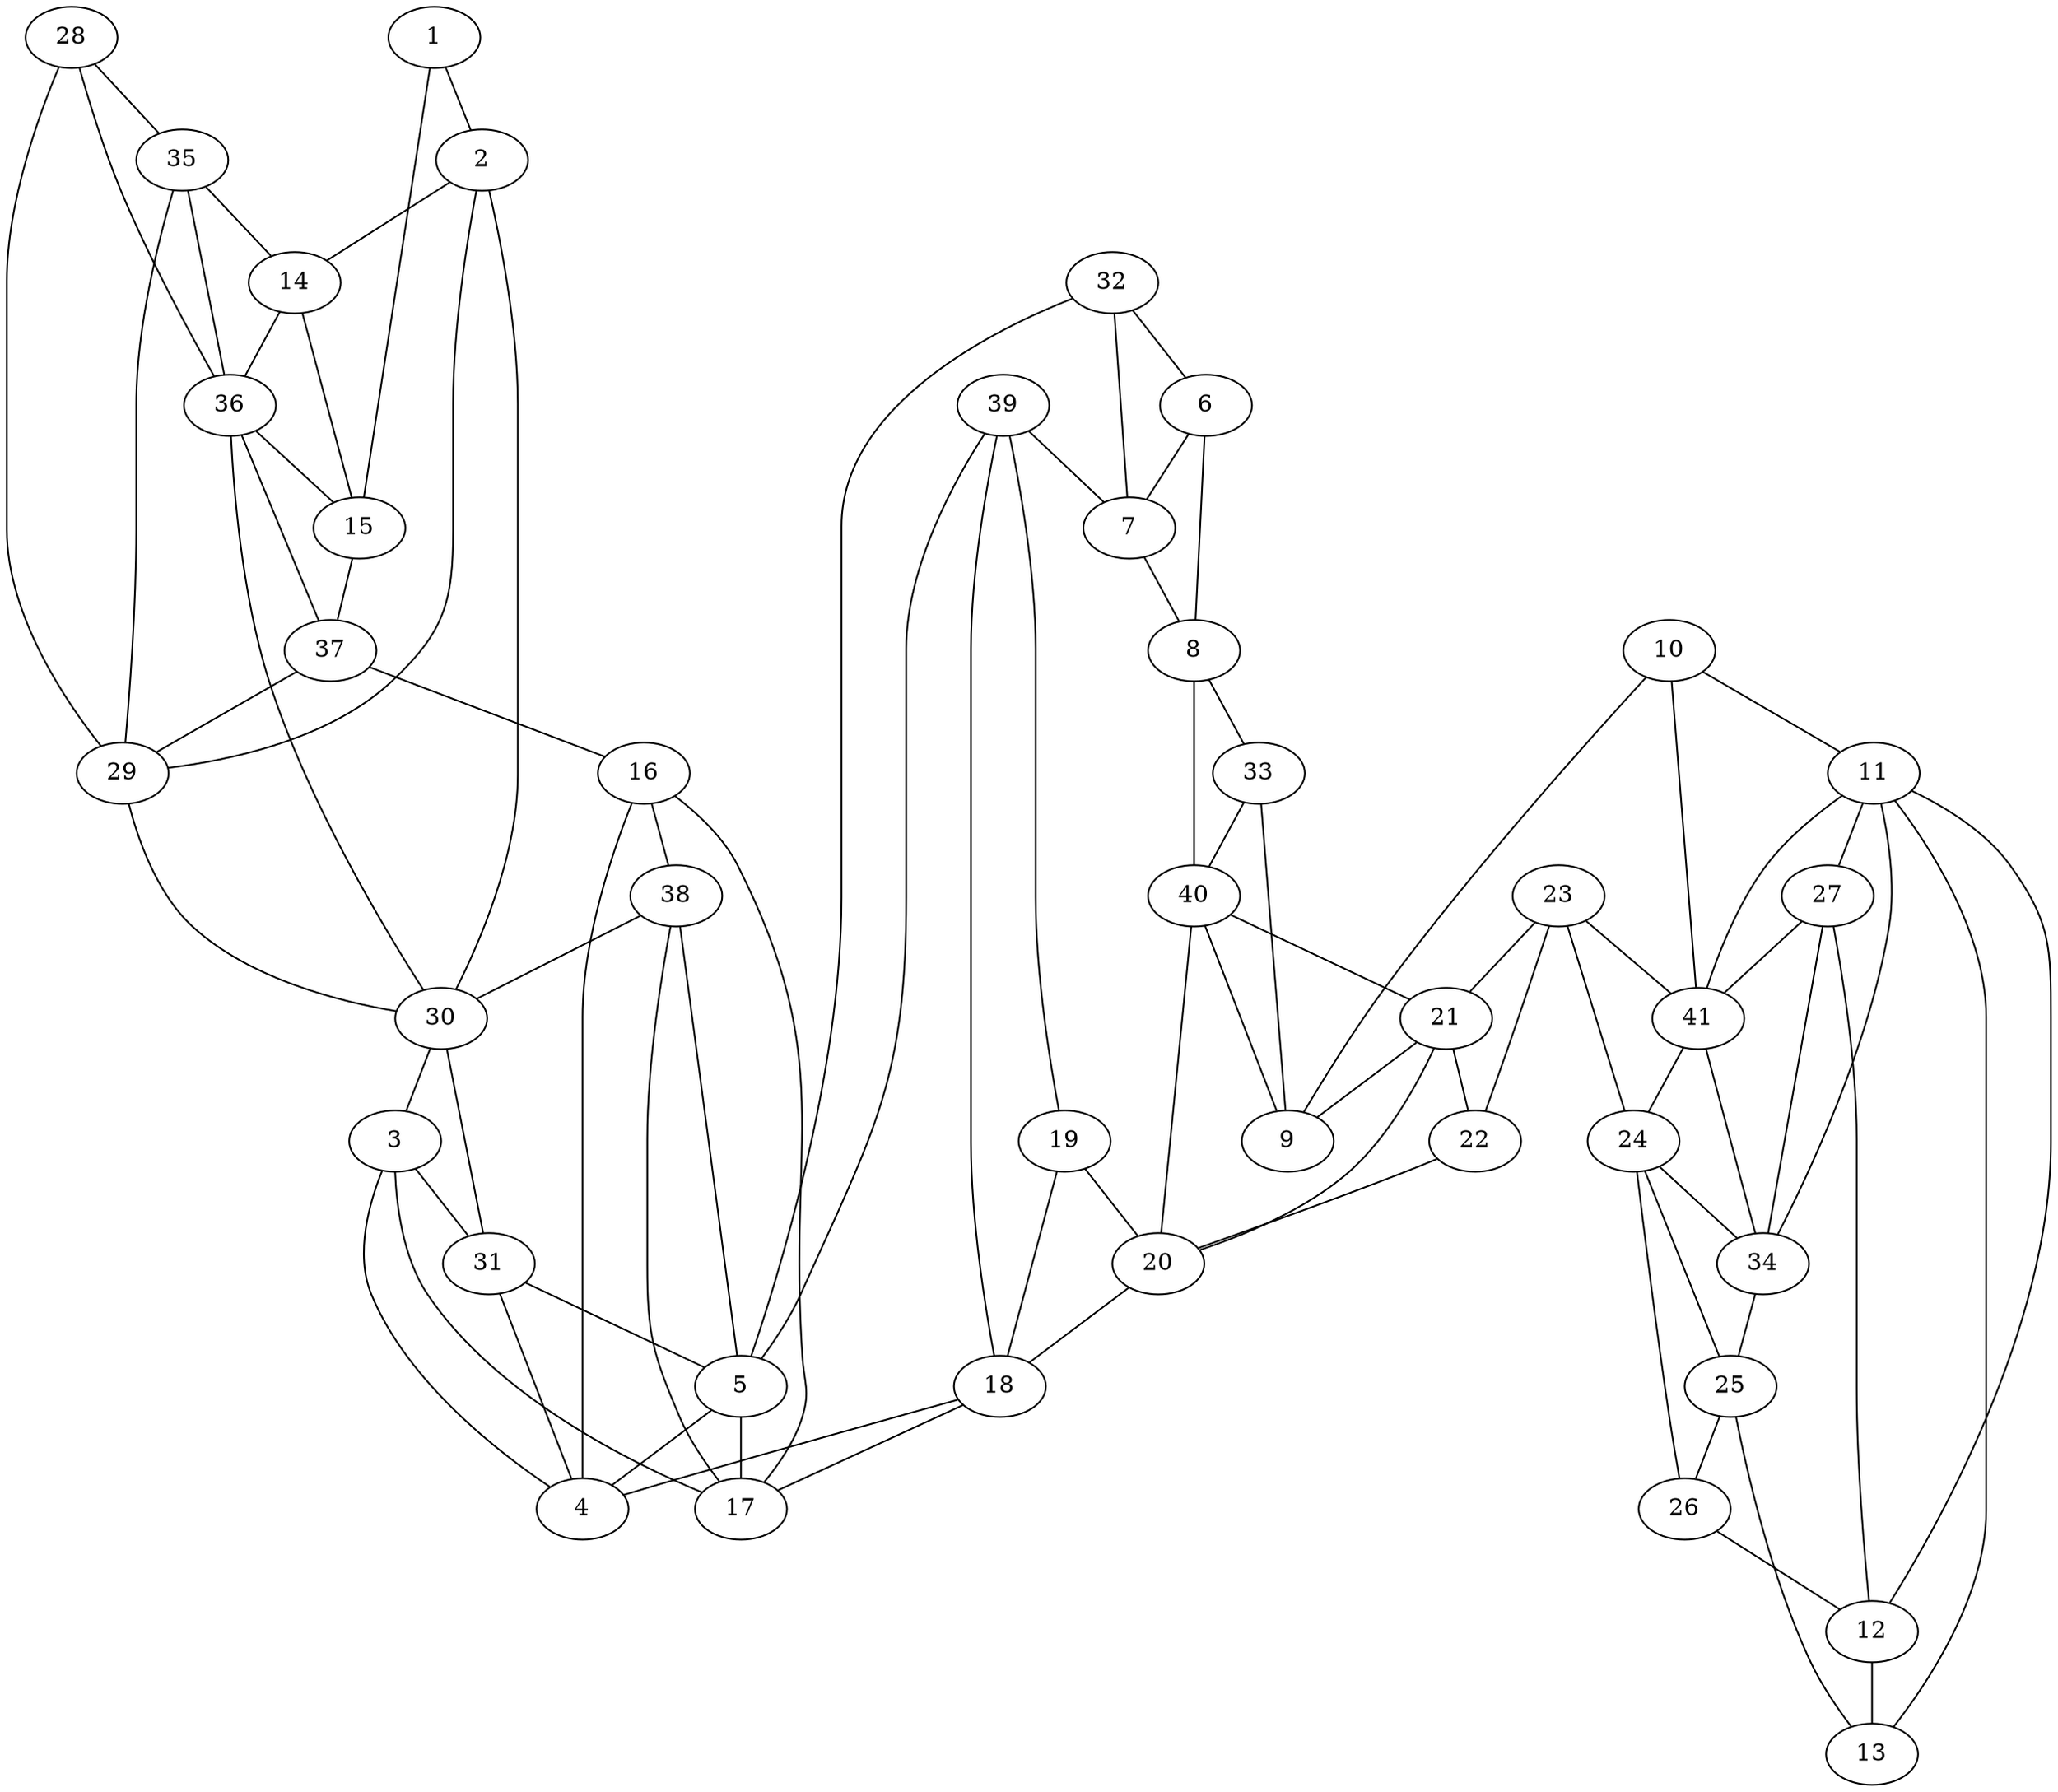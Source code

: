 graph pdb1ydv {
	1	 [aaLength=13,
		sequence=LESIKSLTNSFNN,
		type=0];
	2	 [aaLength=10,
		sequence=SVHYDHTRKL,
		type=0];
	1 -- 2	 [distance0="28.32387",
		frequency=1,
		type0=2];
	15	 [aaLength=10,
		sequence=SVHYDHTRKL,
		type=0];
	1 -- 15	 [distance0="28.82351",
		frequency=1,
		type0=3];
	14	 [aaLength=13,
		sequence=LESIKSLTNSFNN,
		type=0];
	2 -- 14	 [distance0="28.79554",
		frequency=1,
		type0=3];
	30	 [aaLength=4,
		sequence=STGI,
		type=1];
	2 -- 30	 [distance0="5.0",
		frequency=1,
		type0=4];
	3	 [aaLength=6,
		sequence=AEIAKD,
		type=0];
	4	 [aaLength=5,
		sequence=FERRK,
		type=0];
	3 -- 4	 [distance0="24.43551",
		frequency=1,
		type0=2];
	17	 [aaLength=6,
		sequence=FERRKY,
		type=0];
	3 -- 17	 [distance0="24.71389",
		frequency=1,
		type0=3];
	31	 [aaLength=4,
		sequence=YVII,
		type=1];
	3 -- 31	 [distance0="4.0",
		frequency=1,
		type0=4];
	5	 [aaLength=14,
		sequence=DEDVREKLQASLKN,
		type=0];
	5 -- 4	 [distance0="14.31345",
		frequency=1,
		type0=1];
	5 -- 17	 [distance0="19.2496",
		frequency=1,
		type0=2];
	6	 [aaLength=5,
		sequence=LEQRE,
		type=0];
	7	 [aaLength=10,
		sequence=TIEVITKQVK,
		type=0];
	6 -- 7	 [distance0="12.78678",
		distance1="3.0",
		frequency=2,
		type0=1,
		type1=4];
	8	 [aaLength=3,
		sequence=VDL,
		type=0];
	6 -- 8	 [distance0="28.84986",
		frequency=1,
		type0=3];
	7 -- 8	 [distance0="16.16665",
		distance1="2.0",
		frequency=2,
		type0=2,
		type1=4];
	33	 [aaLength=5,
		sequence=VILVY,
		type=1];
	8 -- 33	 [distance0="12.76166",
		distance1="6.0",
		frequency=2,
		type0=1,
		type1=4];
	40	 [aaLength=5,
		sequence=VILVY,
		type=1];
	8 -- 40	 [distance0="12.76166",
		frequency=1,
		type0=2];
	9	 [aaLength=18,
		sequence=PEQAQLVHKEIRKIVKDT,
		type=0];
	9 -- 33	 [distance0="20.9759",
		frequency=1,
		type0=1];
	9 -- 40	 [distance0="20.9759",
		frequency=1,
		type0=2];
	10	 [aaLength=6,
		sequence=EKQANQ,
		type=0];
	10 -- 9	 [distance0="22.56117",
		frequency=1,
		type0=2];
	11	 [aaLength=6,
		sequence=CSSLIQ,
		type=0];
	10 -- 11	 [distance0="23.10392",
		distance1="13.0",
		frequency=2,
		type0=3,
		type1=4];
	41	 [aaLength=3,
		sequence=ILY,
		type=1];
	10 -- 41	 [distance0="8.504968",
		frequency=1,
		type0=1];
	27	 [aaLength=4,
		sequence=GFLV,
		type=1];
	11 -- 27	 [distance0="18.90964",
		distance1="5.0",
		frequency=2,
		type0=1,
		type1=4];
	34	 [aaLength=4,
		sequence=GFLV,
		type=1];
	11 -- 34	 [distance0="18.90964",
		frequency=1,
		type0=2];
	12	 [aaLength=4,
		sequence=NASL,
		type=0];
	13	 [aaLength=10,
		sequence=ESFVDIIKSA,
		type=0];
	12 -- 13	 [distance0="9.914309",
		distance1="1.0",
		frequency=2,
		type0=1,
		type1=4];
	12 -- 11	 [distance0="22.11183",
		frequency=1,
		type0=3];
	13 -- 11	 [distance0="24.95017",
		frequency=1,
		type0=3];
	25	 [aaLength=4,
		sequence=NASL,
		type=0];
	13 -- 25	 [distance0="17.73659",
		frequency=1,
		type0=2];
	14 -- 15	 [distance0="28.38925",
		frequency=1,
		type0=2];
	36	 [aaLength=7,
		sequence=LDVVVFP,
		type=1];
	14 -- 36	 [distance0="7.0",
		frequency=1,
		type0=4];
	37	 [aaLength=4,
		sequence=STGI,
		type=1];
	15 -- 37	 [distance0="5.0",
		frequency=1,
		type0=4];
	16	 [aaLength=6,
		sequence=AEIAKD,
		type=0];
	16 -- 4	 [distance0="24.5474",
		frequency=1,
		type0=3];
	16 -- 17	 [distance0="19.80472",
		frequency=1,
		type0=2];
	38	 [aaLength=4,
		sequence=YVII,
		type=1];
	16 -- 38	 [distance0="4.0",
		frequency=1,
		type0=4];
	18	 [aaLength=14,
		sequence=DEDVREKLQASLKN,
		type=0];
	18 -- 4	 [distance0="19.79606",
		frequency=1,
		type0=2];
	18 -- 17	 [distance0="13.54207",
		frequency=1,
		type0=1];
	39	 [aaLength=6,
		sequence=KAVVCF,
		type=1];
	18 -- 39	 [distance0="2.0",
		frequency=1,
		type0=4];
	19	 [aaLength=5,
		sequence=LEQRE,
		type=0];
	19 -- 18	 [distance0="27.29481",
		frequency=1,
		type0=3];
	20	 [aaLength=10,
		sequence=TIEVITKQVK,
		type=0];
	19 -- 20	 [distance0="11.57268",
		distance1="3.0",
		frequency=2,
		type0=1,
		type1=4];
	20 -- 18	 [distance0="34.04099",
		frequency=1,
		type0=3];
	21	 [aaLength=3,
		sequence=LWA,
		type=0];
	20 -- 21	 [distance0="29.90256",
		frequency=1,
		type0=2];
	20 -- 40	 [distance0="11.0",
		frequency=1,
		type0=4];
	21 -- 9	 [distance0="36.61225",
		frequency=1,
		type0=3];
	22	 [aaLength=19,
		sequence=PEQAQLVHKEIRKIVKDTC,
		type=0];
	21 -- 22	 [distance0="19.97122",
		distance1="8.0",
		frequency=2,
		type0=1,
		type1=4];
	22 -- 20	 [distance0="39.7502",
		frequency=1,
		type0=3];
	23	 [aaLength=6,
		sequence=EKQANQ,
		type=0];
	23 -- 21	 [distance0="39.52993",
		frequency=1,
		type0=3];
	23 -- 22	 [distance0="22.07531",
		frequency=1,
		type0=1];
	24	 [aaLength=5,
		sequence=CSSLI,
		type=0];
	23 -- 24	 [distance0="25.0761",
		frequency=1,
		type0=2];
	23 -- 41	 [distance0="2.0",
		frequency=1,
		type0=4];
	24 -- 25	 [distance0="21.08807",
		frequency=1,
		type0=1];
	26	 [aaLength=8,
		sequence=ESFVDIIK,
		type=0];
	24 -- 26	 [distance0="24.65853",
		frequency=1,
		type0=2];
	24 -- 34	 [distance0="6.0",
		frequency=1,
		type0=4];
	25 -- 26	 [distance0="11.04078",
		distance1="1.0",
		frequency=2,
		type0=1,
		type1=4];
	26 -- 12	 [distance0="25.03888",
		frequency=1,
		type0=3];
	27 -- 12	 [distance0="1.0",
		frequency=1,
		type0=4];
	27 -- 34	 [distance0="0.0",
		frequency=1,
		type0=1];
	27 -- 41	 [distance0="22.0",
		frequency=1,
		type0=3];
	28	 [aaLength=5,
		sequence=FVAAN,
		type=1];
	29	 [aaLength=6,
		sequence=DVVVFP,
		type=1];
	28 -- 29	 [distance0="32.0",
		distance1="27.0",
		frequency=2,
		type0=3,
		type1=4];
	35	 [aaLength=6,
		sequence=YFVAAN,
		type=1];
	28 -- 35	 [distance0="1.0",
		frequency=1,
		type0=1];
	28 -- 36	 [distance0="31.0",
		frequency=1,
		type0=2];
	29 -- 2	 [distance0="1.0",
		frequency=1,
		type0=4];
	29 -- 30	 [distance0="22.0",
		frequency=1,
		type0=2];
	30 -- 3	 [distance0="16.0",
		frequency=1,
		type0=4];
	31 -- 4	 [distance0="2.0",
		frequency=1,
		type0=4];
	31 -- 5	 [distance0="26.7908",
		frequency=1,
		type0=2];
	31 -- 30	 [distance0="30.0",
		frequency=1,
		type0=3];
	32	 [aaLength=6,
		sequence=KAVVCF,
		type=1];
	32 -- 6	 [distance0="3.0",
		frequency=1,
		type0=4];
	32 -- 5	 [distance0="26.7908",
		frequency=1,
		type0=3];
	32 -- 7	 [distance0="25.48833",
		frequency=1,
		type0=2];
	33 -- 40	 [distance0="0.0",
		frequency=1,
		type0=1];
	34 -- 25	 [distance0="1.0",
		frequency=1,
		type0=4];
	34 -- 41	 [distance0="22.0",
		frequency=1,
		type0=3];
	35 -- 14	 [distance0="6.0",
		frequency=1,
		type0=4];
	35 -- 29	 [distance0="33.0",
		frequency=1,
		type0=3];
	35 -- 36	 [distance0="32.0",
		frequency=1,
		type0=2];
	36 -- 15	 [distance0="1.0",
		frequency=1,
		type0=4];
	36 -- 30	 [distance0="23.0",
		frequency=1,
		type0=2];
	36 -- 37	 [distance0="23.0",
		frequency=1,
		type0=3];
	37 -- 16	 [distance0="16.0",
		frequency=1,
		type0=4];
	37 -- 29	 [distance0="22.0",
		frequency=1,
		type0=2];
	38 -- 5	 [distance0="26.7908",
		frequency=1,
		type0=2];
	38 -- 17	 [distance0="2.0",
		frequency=1,
		type0=4];
	38 -- 30	 [distance0="30.0",
		frequency=1,
		type0=3];
	39 -- 5	 [distance0="26.7908",
		frequency=1,
		type0=3];
	39 -- 7	 [distance0="25.48833",
		frequency=1,
		type0=2];
	39 -- 19	 [distance0="3.0",
		frequency=1,
		type0=4];
	40 -- 21	 [distance0="2.0",
		frequency=1,
		type0=4];
	41 -- 11	 [distance0="18.90964",
		frequency=1,
		type0=2];
	41 -- 24	 [distance0="8.0",
		frequency=1,
		type0=4];
}
